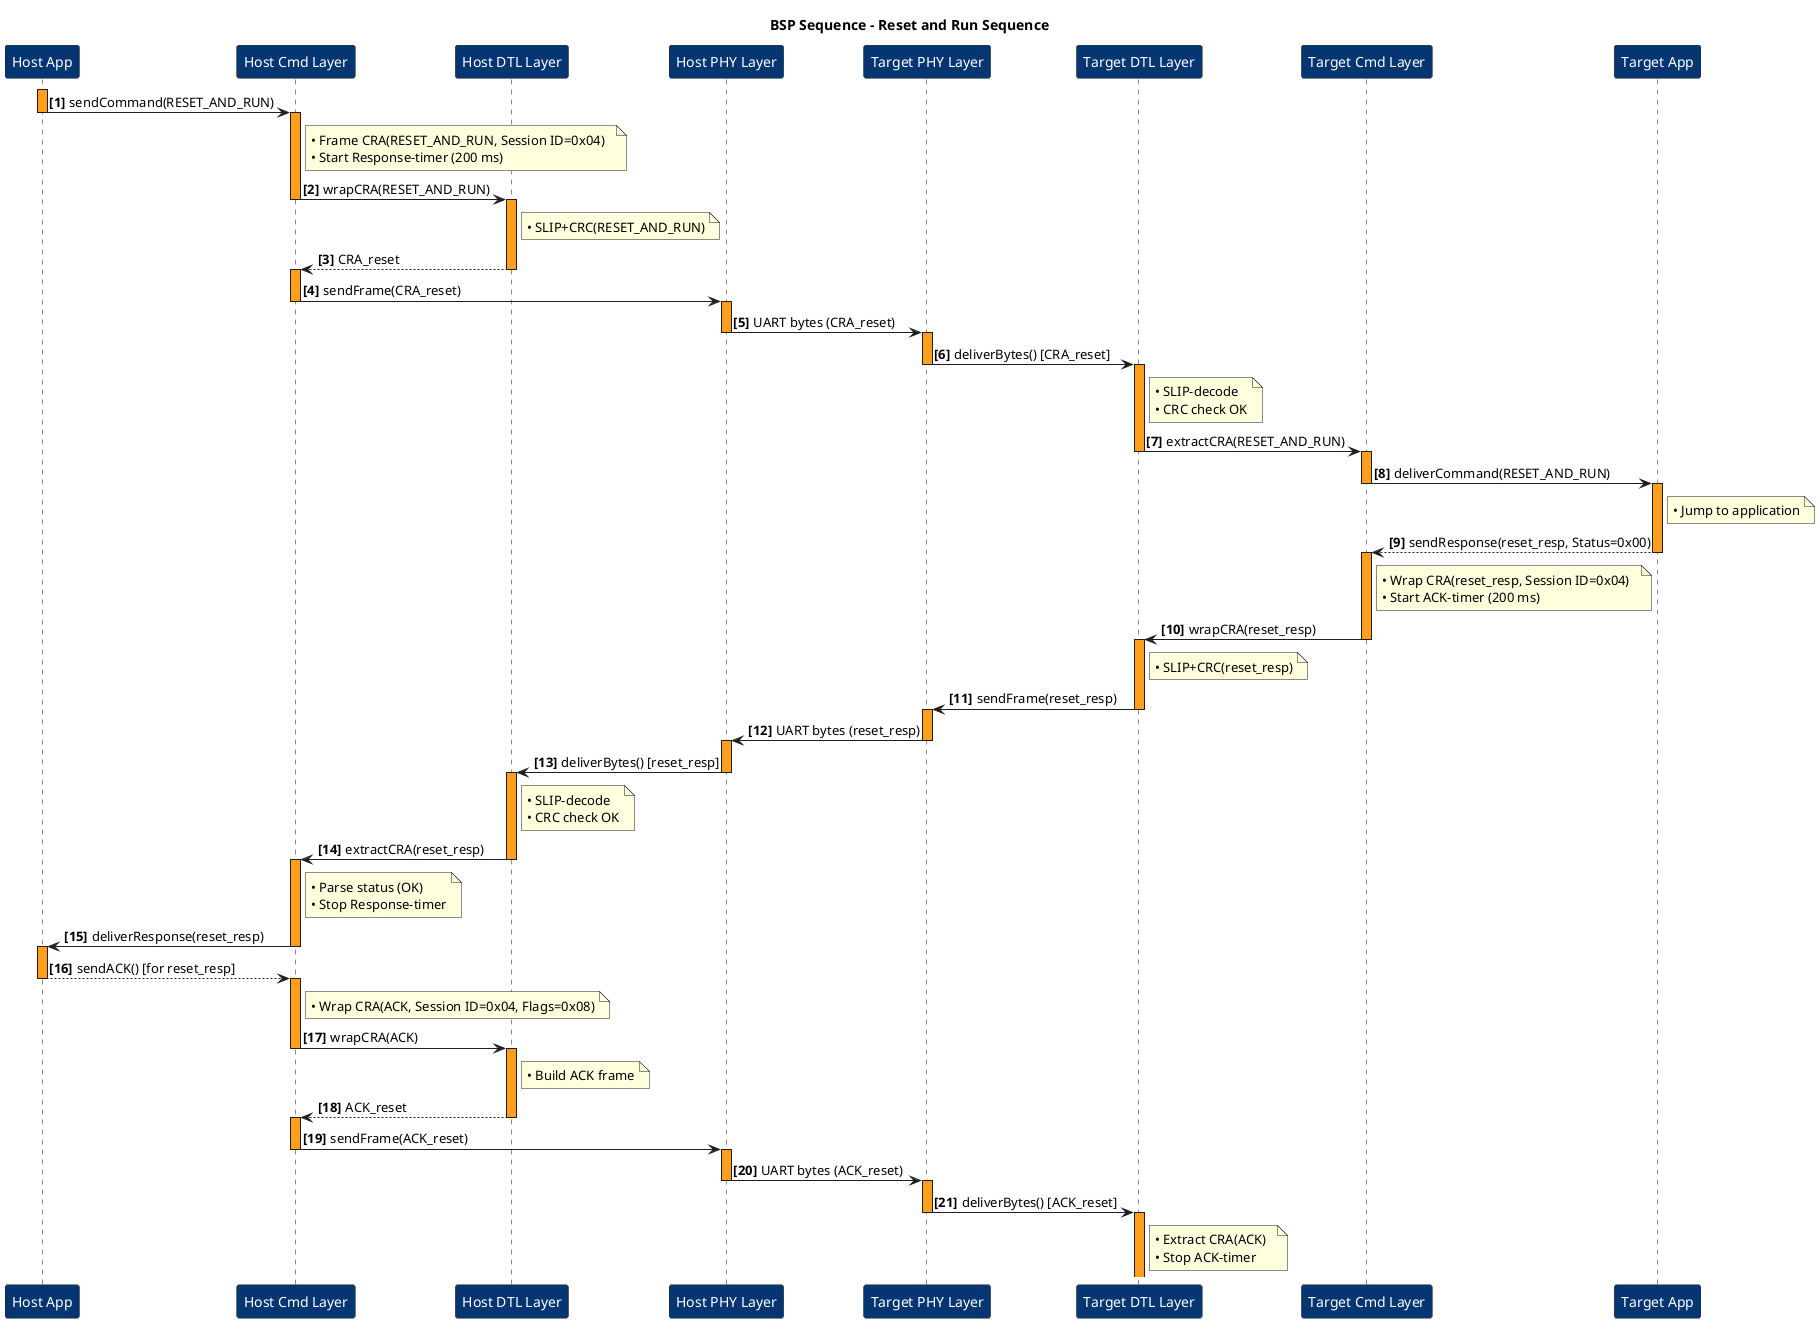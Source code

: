 @startuml bsp_reset_and_run_sequence

'──────────────────────── Visual settings ────────────────────────
skinparam ParticipantPadding 120 '
skinparam participant {
    BackgroundColor #053671
    BorderColor     #1e1e1e
    FontColor       white
}
skinparam sequence {
    ArrowColor                 #1e1e1e
    LifeLineBorderColor        #1e1e1e
    LifeLineBackgroundColor    #ff9f1c
    ParticipantBorderColor     #1e1e1e
    ParticipantBackgroundColor #053671
    ParticipantFontColor       white
}

title **BSP Sequence – Reset and Run Sequence**

participant "Host App"         as HA
participant "Host Cmd Layer"   as HC
participant "Host DTL Layer"   as HD
participant "Host PHY Layer"   as HP
participant "Target PHY Layer" as TP
participant "Target DTL Layer" as TD
participant "Target Cmd Layer" as TC
participant "Target App"       as TA

autonumber "<b>[0]</b>"

'─── 1) Host sends RESET_AND_RUN command ──────────────────────
activate HA
HA -> HC : sendCommand(RESET_AND_RUN)
deactivate HA

activate HC
note right of HC
  • Frame CRA(RESET_AND_RUN, Session ID=0x04)  
  • Start Response-timer (200 ms)
end note
HC -> HD : wrapCRA(RESET_AND_RUN)
deactivate HC

activate HD
note right of HD
  • SLIP+CRC(RESET_AND_RUN)
end note
HD --> HC : CRA_reset
deactivate HD

activate HC
HC -> HP : sendFrame(CRA_reset)
deactivate HC

activate HP
HP -> TP : UART bytes (CRA_reset)
deactivate HP

'─── 2) Target processes RESET_AND_RUN ────────────────────────
activate TP
TP -> TD : deliverBytes() [CRA_reset]
deactivate TP

activate TD
note right of TD
  • SLIP-decode  
  • CRC check OK
end note
TD -> TC : extractCRA(RESET_AND_RUN)
deactivate TD

activate TC
TC -> TA : deliverCommand(RESET_AND_RUN)
deactivate TC

activate TA
note right of TA
  • Jump to application
end note
TA --> TC : sendResponse(reset_resp, Status=0x00)
deactivate TA

activate TC
note right of TC
  • Wrap CRA(reset_resp, Session ID=0x04)  
  • Start ACK-timer (200 ms)
end note
TC -> TD : wrapCRA(reset_resp)
deactivate TC

activate TD
note right of TD
  • SLIP+CRC(reset_resp)
end note
TD -> TP : sendFrame(reset_resp)
deactivate TD

activate TP
TP -> HP : UART bytes (reset_resp)
deactivate TP

'─── 3) Host processes RESET_AND_RUN response & sends ACK ─────
activate HP
HP -> HD : deliverBytes() [reset_resp]
deactivate HP

activate HD
note right of HD
  • SLIP-decode  
  • CRC check OK
end note
HD -> HC : extractCRA(reset_resp)
deactivate HD

activate HC
note right of HC
  • Parse status (OK)  
  • Stop Response-timer
end note
HC -> HA : deliverResponse(reset_resp)
deactivate HC

activate HA
HA --> HC : sendACK() [for reset_resp]
deactivate HA

activate HC
note right of HC
  • Wrap CRA(ACK, Session ID=0x04, Flags=0x08)
end note
HC -> HD : wrapCRA(ACK)
deactivate HC

activate HD
note right of HD
  • Build ACK frame
end note
HD --> HC : ACK_reset
deactivate HD

activate HC
HC -> HP : sendFrame(ACK_reset)
deactivate HC

activate HP
HP -> TP : UART bytes (ACK_reset)
deactivate HP

activate TP
TP -> TD : deliverBytes() [ACK_reset]
deactivate TP

activate TD
note right of TD
  • Extract CRA(ACK)  
  • Stop ACK-timer
end note
deactivate TD

@enduml